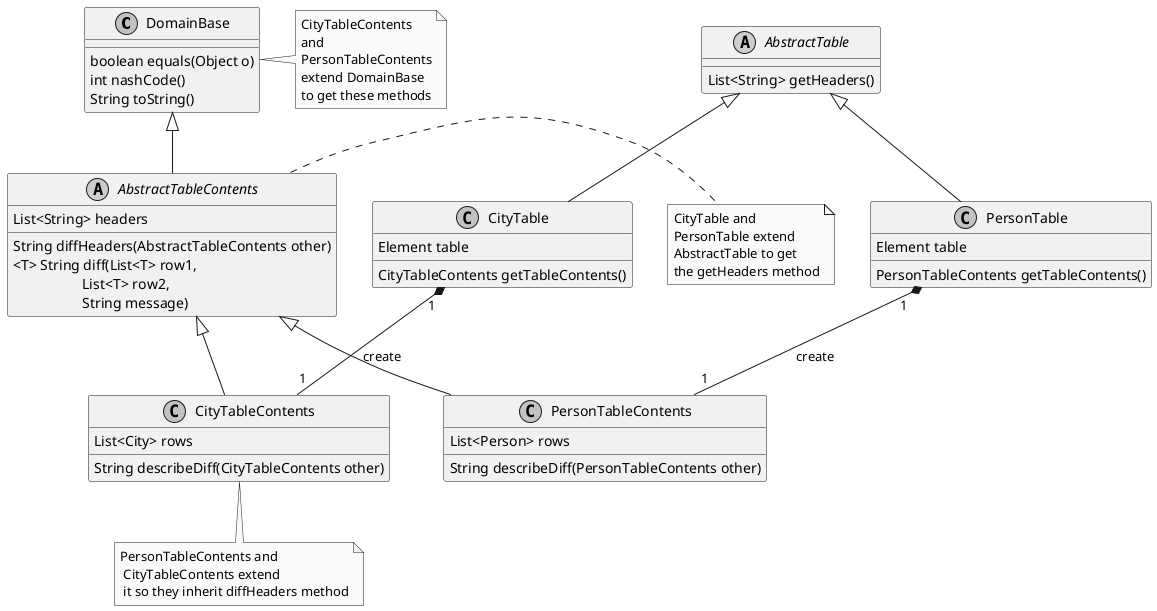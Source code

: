 @startuml

skinparam monochrome true
skinparam shadowing false

DomainBase : boolean equals(Object o)
DomainBase : int nashCode()
DomainBase : String toString()
note right : CityTableContents\nand\nPersonTableContents\nextend DomainBase\nto get these methods

abstract class AbstractTable
abstract class AbstractTableContents

AbstractTable : List<String> getHeaders()
note right : CityTable and\nPersonTable extend\nAbstractTable to get\nthe getHeaders method

AbstractTable <|-- PersonTable
AbstractTable <|-- CityTable

DomainBase <|-- AbstractTableContents

AbstractTableContents <|-- PersonTableContents
AbstractTableContents <|-- CityTableContents

PersonTable "1" *-- "1"  PersonTableContents : create

CityTable "1" *-- "1"  CityTableContents : create

PersonTableContents : List<Person> rows
PersonTableContents : String describeDiff(PersonTableContents other)

AbstractTableContents : List<String> headers
AbstractTableContents : String diffHeaders(AbstractTableContents other)
AbstractTableContents : <T> String diff(List<T> row1,\n                   List<T> row2,\n                   String message)
note bottom : PersonTableContents and\n CityTableContents extend\n it so they inherit diffHeaders method

CityTableContents : List<City> rows
CityTableContents : String describeDiff(CityTableContents other)

PersonTable : Element table
PersonTable : PersonTableContents getTableContents()

CityTable : Element table
CityTable : CityTableContents getTableContents()

@enduml
